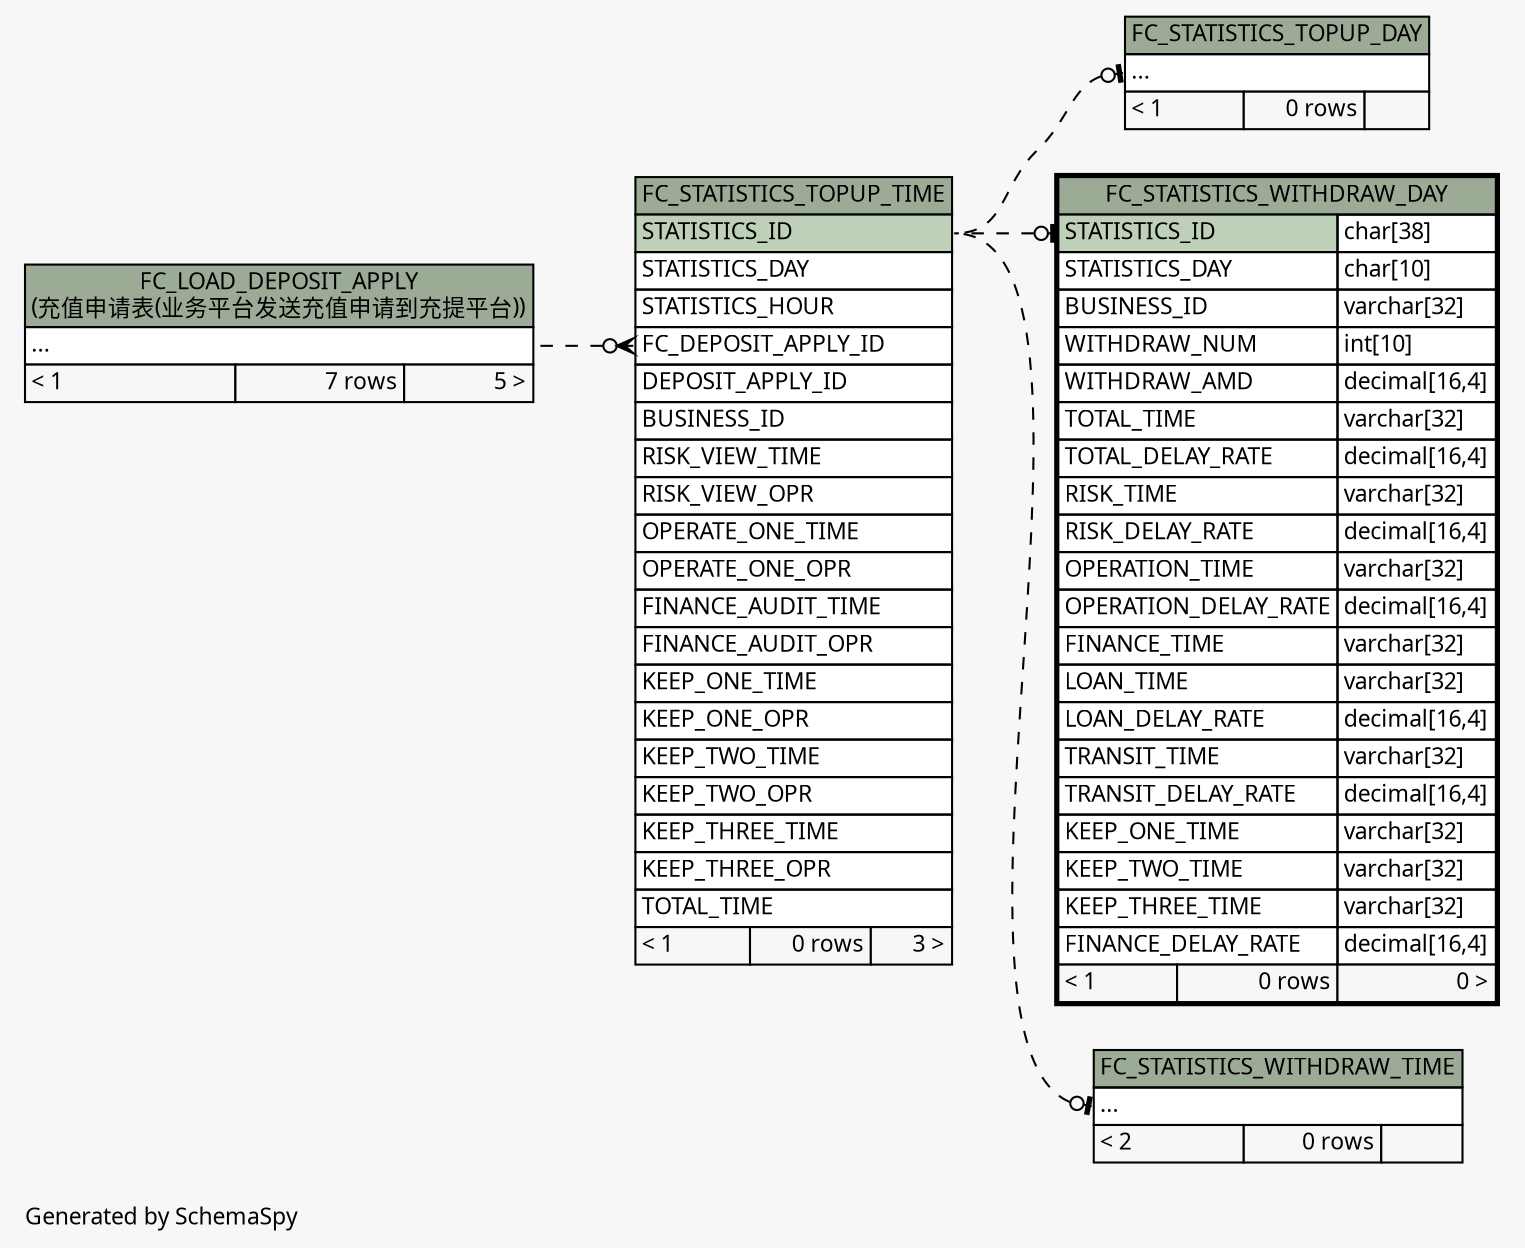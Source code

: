 // dot 2.26.0 on Linux 2.6.32-504.8.1.el6.x86_64
// SchemaSpy rev Unknown
digraph "impliedTwoDegreesRelationshipsDiagram" {
  graph [
    rankdir="RL"
    bgcolor="#f7f7f7"
    label="\nGenerated by SchemaSpy"
    labeljust="l"
    nodesep="0.18"
    ranksep="0.46"
    fontname="Microsoft YaHei"
    fontsize="11"
  ];
  node [
    fontname="Microsoft YaHei"
    fontsize="11"
    shape="plaintext"
  ];
  edge [
    arrowsize="0.8"
  ];
  "FC_STATISTICS_TOPUP_DAY":"elipses":w -> "FC_STATISTICS_TOPUP_TIME":"STATISTICS_ID":e [arrowhead=none dir=back arrowtail=teeodot style=dashed];
  "FC_STATISTICS_TOPUP_TIME":"FC_DEPOSIT_APPLY_ID":w -> "FC_LOAD_DEPOSIT_APPLY":"elipses":e [arrowhead=none dir=back arrowtail=crowodot style=dashed];
  "FC_STATISTICS_WITHDRAW_DAY":"STATISTICS_ID":w -> "FC_STATISTICS_TOPUP_TIME":"STATISTICS_ID":e [arrowhead=none dir=back arrowtail=teeodot style=dashed];
  "FC_STATISTICS_WITHDRAW_TIME":"elipses":w -> "FC_STATISTICS_TOPUP_TIME":"STATISTICS_ID":e [arrowhead=none dir=back arrowtail=teeodot style=dashed];
  "FC_LOAD_DEPOSIT_APPLY" [
    label=<
    <TABLE BORDER="0" CELLBORDER="1" CELLSPACING="0" BGCOLOR="#ffffff">
      <TR><TD COLSPAN="3" BGCOLOR="#9bab96" ALIGN="CENTER">FC_LOAD_DEPOSIT_APPLY<br/>(充值申请表(业务平台发送充值申请到充提平台))</TD></TR>
      <TR><TD PORT="elipses" COLSPAN="3" ALIGN="LEFT">...</TD></TR>
      <TR><TD ALIGN="LEFT" BGCOLOR="#f7f7f7">&lt; 1</TD><TD ALIGN="RIGHT" BGCOLOR="#f7f7f7">7 rows</TD><TD ALIGN="RIGHT" BGCOLOR="#f7f7f7">5 &gt;</TD></TR>
    </TABLE>>
    URL="FC_LOAD_DEPOSIT_APPLY.html"
    tooltip="FC_LOAD_DEPOSIT_APPLY"
  ];
  "FC_STATISTICS_TOPUP_DAY" [
    label=<
    <TABLE BORDER="0" CELLBORDER="1" CELLSPACING="0" BGCOLOR="#ffffff">
      <TR><TD COLSPAN="3" BGCOLOR="#9bab96" ALIGN="CENTER">FC_STATISTICS_TOPUP_DAY</TD></TR>
      <TR><TD PORT="elipses" COLSPAN="3" ALIGN="LEFT">...</TD></TR>
      <TR><TD ALIGN="LEFT" BGCOLOR="#f7f7f7">&lt; 1</TD><TD ALIGN="RIGHT" BGCOLOR="#f7f7f7">0 rows</TD><TD ALIGN="RIGHT" BGCOLOR="#f7f7f7">  </TD></TR>
    </TABLE>>
    URL="FC_STATISTICS_TOPUP_DAY.html"
    tooltip="FC_STATISTICS_TOPUP_DAY"
  ];
  "FC_STATISTICS_TOPUP_TIME" [
    label=<
    <TABLE BORDER="0" CELLBORDER="1" CELLSPACING="0" BGCOLOR="#ffffff">
      <TR><TD COLSPAN="3" BGCOLOR="#9bab96" ALIGN="CENTER">FC_STATISTICS_TOPUP_TIME</TD></TR>
      <TR><TD PORT="STATISTICS_ID" COLSPAN="3" BGCOLOR="#bed1b8" ALIGN="LEFT">STATISTICS_ID</TD></TR>
      <TR><TD PORT="STATISTICS_DAY" COLSPAN="3" ALIGN="LEFT">STATISTICS_DAY</TD></TR>
      <TR><TD PORT="STATISTICS_HOUR" COLSPAN="3" ALIGN="LEFT">STATISTICS_HOUR</TD></TR>
      <TR><TD PORT="FC_DEPOSIT_APPLY_ID" COLSPAN="3" ALIGN="LEFT">FC_DEPOSIT_APPLY_ID</TD></TR>
      <TR><TD PORT="DEPOSIT_APPLY_ID" COLSPAN="3" ALIGN="LEFT">DEPOSIT_APPLY_ID</TD></TR>
      <TR><TD PORT="BUSINESS_ID" COLSPAN="3" ALIGN="LEFT">BUSINESS_ID</TD></TR>
      <TR><TD PORT="RISK_VIEW_TIME" COLSPAN="3" ALIGN="LEFT">RISK_VIEW_TIME</TD></TR>
      <TR><TD PORT="RISK_VIEW_OPR" COLSPAN="3" ALIGN="LEFT">RISK_VIEW_OPR</TD></TR>
      <TR><TD PORT="OPERATE_ONE_TIME" COLSPAN="3" ALIGN="LEFT">OPERATE_ONE_TIME</TD></TR>
      <TR><TD PORT="OPERATE_ONE_OPR" COLSPAN="3" ALIGN="LEFT">OPERATE_ONE_OPR</TD></TR>
      <TR><TD PORT="FINANCE_AUDIT_TIME" COLSPAN="3" ALIGN="LEFT">FINANCE_AUDIT_TIME</TD></TR>
      <TR><TD PORT="FINANCE_AUDIT_OPR" COLSPAN="3" ALIGN="LEFT">FINANCE_AUDIT_OPR</TD></TR>
      <TR><TD PORT="KEEP_ONE_TIME" COLSPAN="3" ALIGN="LEFT">KEEP_ONE_TIME</TD></TR>
      <TR><TD PORT="KEEP_ONE_OPR" COLSPAN="3" ALIGN="LEFT">KEEP_ONE_OPR</TD></TR>
      <TR><TD PORT="KEEP_TWO_TIME" COLSPAN="3" ALIGN="LEFT">KEEP_TWO_TIME</TD></TR>
      <TR><TD PORT="KEEP_TWO_OPR" COLSPAN="3" ALIGN="LEFT">KEEP_TWO_OPR</TD></TR>
      <TR><TD PORT="KEEP_THREE_TIME" COLSPAN="3" ALIGN="LEFT">KEEP_THREE_TIME</TD></TR>
      <TR><TD PORT="KEEP_THREE_OPR" COLSPAN="3" ALIGN="LEFT">KEEP_THREE_OPR</TD></TR>
      <TR><TD PORT="TOTAL_TIME" COLSPAN="3" ALIGN="LEFT">TOTAL_TIME</TD></TR>
      <TR><TD ALIGN="LEFT" BGCOLOR="#f7f7f7">&lt; 1</TD><TD ALIGN="RIGHT" BGCOLOR="#f7f7f7">0 rows</TD><TD ALIGN="RIGHT" BGCOLOR="#f7f7f7">3 &gt;</TD></TR>
    </TABLE>>
    URL="FC_STATISTICS_TOPUP_TIME.html"
    tooltip="FC_STATISTICS_TOPUP_TIME"
  ];
  "FC_STATISTICS_WITHDRAW_DAY" [
    label=<
    <TABLE BORDER="2" CELLBORDER="1" CELLSPACING="0" BGCOLOR="#ffffff">
      <TR><TD COLSPAN="3" BGCOLOR="#9bab96" ALIGN="CENTER">FC_STATISTICS_WITHDRAW_DAY</TD></TR>
      <TR><TD PORT="STATISTICS_ID" COLSPAN="2" BGCOLOR="#bed1b8" ALIGN="LEFT">STATISTICS_ID</TD><TD PORT="STATISTICS_ID.type" ALIGN="LEFT">char[38]</TD></TR>
      <TR><TD PORT="STATISTICS_DAY" COLSPAN="2" ALIGN="LEFT">STATISTICS_DAY</TD><TD PORT="STATISTICS_DAY.type" ALIGN="LEFT">char[10]</TD></TR>
      <TR><TD PORT="BUSINESS_ID" COLSPAN="2" ALIGN="LEFT">BUSINESS_ID</TD><TD PORT="BUSINESS_ID.type" ALIGN="LEFT">varchar[32]</TD></TR>
      <TR><TD PORT="WITHDRAW_NUM" COLSPAN="2" ALIGN="LEFT">WITHDRAW_NUM</TD><TD PORT="WITHDRAW_NUM.type" ALIGN="LEFT">int[10]</TD></TR>
      <TR><TD PORT="WITHDRAW_AMD" COLSPAN="2" ALIGN="LEFT">WITHDRAW_AMD</TD><TD PORT="WITHDRAW_AMD.type" ALIGN="LEFT">decimal[16,4]</TD></TR>
      <TR><TD PORT="TOTAL_TIME" COLSPAN="2" ALIGN="LEFT">TOTAL_TIME</TD><TD PORT="TOTAL_TIME.type" ALIGN="LEFT">varchar[32]</TD></TR>
      <TR><TD PORT="TOTAL_DELAY_RATE" COLSPAN="2" ALIGN="LEFT">TOTAL_DELAY_RATE</TD><TD PORT="TOTAL_DELAY_RATE.type" ALIGN="LEFT">decimal[16,4]</TD></TR>
      <TR><TD PORT="RISK_TIME" COLSPAN="2" ALIGN="LEFT">RISK_TIME</TD><TD PORT="RISK_TIME.type" ALIGN="LEFT">varchar[32]</TD></TR>
      <TR><TD PORT="RISK_DELAY_RATE" COLSPAN="2" ALIGN="LEFT">RISK_DELAY_RATE</TD><TD PORT="RISK_DELAY_RATE.type" ALIGN="LEFT">decimal[16,4]</TD></TR>
      <TR><TD PORT="OPERATION_TIME" COLSPAN="2" ALIGN="LEFT">OPERATION_TIME</TD><TD PORT="OPERATION_TIME.type" ALIGN="LEFT">varchar[32]</TD></TR>
      <TR><TD PORT="OPERATION_DELAY_RATE" COLSPAN="2" ALIGN="LEFT">OPERATION_DELAY_RATE</TD><TD PORT="OPERATION_DELAY_RATE.type" ALIGN="LEFT">decimal[16,4]</TD></TR>
      <TR><TD PORT="FINANCE_TIME" COLSPAN="2" ALIGN="LEFT">FINANCE_TIME</TD><TD PORT="FINANCE_TIME.type" ALIGN="LEFT">varchar[32]</TD></TR>
      <TR><TD PORT="LOAN_TIME" COLSPAN="2" ALIGN="LEFT">LOAN_TIME</TD><TD PORT="LOAN_TIME.type" ALIGN="LEFT">varchar[32]</TD></TR>
      <TR><TD PORT="LOAN_DELAY_RATE" COLSPAN="2" ALIGN="LEFT">LOAN_DELAY_RATE</TD><TD PORT="LOAN_DELAY_RATE.type" ALIGN="LEFT">decimal[16,4]</TD></TR>
      <TR><TD PORT="TRANSIT_TIME" COLSPAN="2" ALIGN="LEFT">TRANSIT_TIME</TD><TD PORT="TRANSIT_TIME.type" ALIGN="LEFT">varchar[32]</TD></TR>
      <TR><TD PORT="TRANSIT_DELAY_RATE" COLSPAN="2" ALIGN="LEFT">TRANSIT_DELAY_RATE</TD><TD PORT="TRANSIT_DELAY_RATE.type" ALIGN="LEFT">decimal[16,4]</TD></TR>
      <TR><TD PORT="KEEP_ONE_TIME" COLSPAN="2" ALIGN="LEFT">KEEP_ONE_TIME</TD><TD PORT="KEEP_ONE_TIME.type" ALIGN="LEFT">varchar[32]</TD></TR>
      <TR><TD PORT="KEEP_TWO_TIME" COLSPAN="2" ALIGN="LEFT">KEEP_TWO_TIME</TD><TD PORT="KEEP_TWO_TIME.type" ALIGN="LEFT">varchar[32]</TD></TR>
      <TR><TD PORT="KEEP_THREE_TIME" COLSPAN="2" ALIGN="LEFT">KEEP_THREE_TIME</TD><TD PORT="KEEP_THREE_TIME.type" ALIGN="LEFT">varchar[32]</TD></TR>
      <TR><TD PORT="FINANCE_DELAY_RATE" COLSPAN="2" ALIGN="LEFT">FINANCE_DELAY_RATE</TD><TD PORT="FINANCE_DELAY_RATE.type" ALIGN="LEFT">decimal[16,4]</TD></TR>
      <TR><TD ALIGN="LEFT" BGCOLOR="#f7f7f7">&lt; 1</TD><TD ALIGN="RIGHT" BGCOLOR="#f7f7f7">0 rows</TD><TD ALIGN="RIGHT" BGCOLOR="#f7f7f7">0 &gt;</TD></TR>
    </TABLE>>
    URL="FC_STATISTICS_WITHDRAW_DAY.html"
    tooltip="FC_STATISTICS_WITHDRAW_DAY"
  ];
  "FC_STATISTICS_WITHDRAW_TIME" [
    label=<
    <TABLE BORDER="0" CELLBORDER="1" CELLSPACING="0" BGCOLOR="#ffffff">
      <TR><TD COLSPAN="3" BGCOLOR="#9bab96" ALIGN="CENTER">FC_STATISTICS_WITHDRAW_TIME</TD></TR>
      <TR><TD PORT="elipses" COLSPAN="3" ALIGN="LEFT">...</TD></TR>
      <TR><TD ALIGN="LEFT" BGCOLOR="#f7f7f7">&lt; 2</TD><TD ALIGN="RIGHT" BGCOLOR="#f7f7f7">0 rows</TD><TD ALIGN="RIGHT" BGCOLOR="#f7f7f7">  </TD></TR>
    </TABLE>>
    URL="FC_STATISTICS_WITHDRAW_TIME.html"
    tooltip="FC_STATISTICS_WITHDRAW_TIME"
  ];
}
